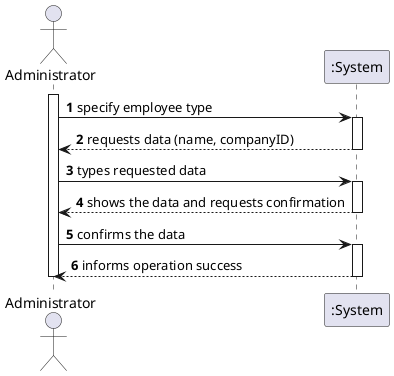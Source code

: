 @startuml
autonumber
actor "Administrator" as ADM

activate ADM
ADM -> ":System" : specify employee type
activate ":System"
":System" --> ADM : requests data (name, companyID)
deactivate ":System"

ADM -> ":System" : types requested data
activate ":System"
":System" --> ADM : shows the data and requests confirmation
deactivate ":System"

ADM -> ":System" : confirms the data
activate ":System"
":System" --> ADM : informs operation success
deactivate ":System"

deactivate ADM

@enduml
